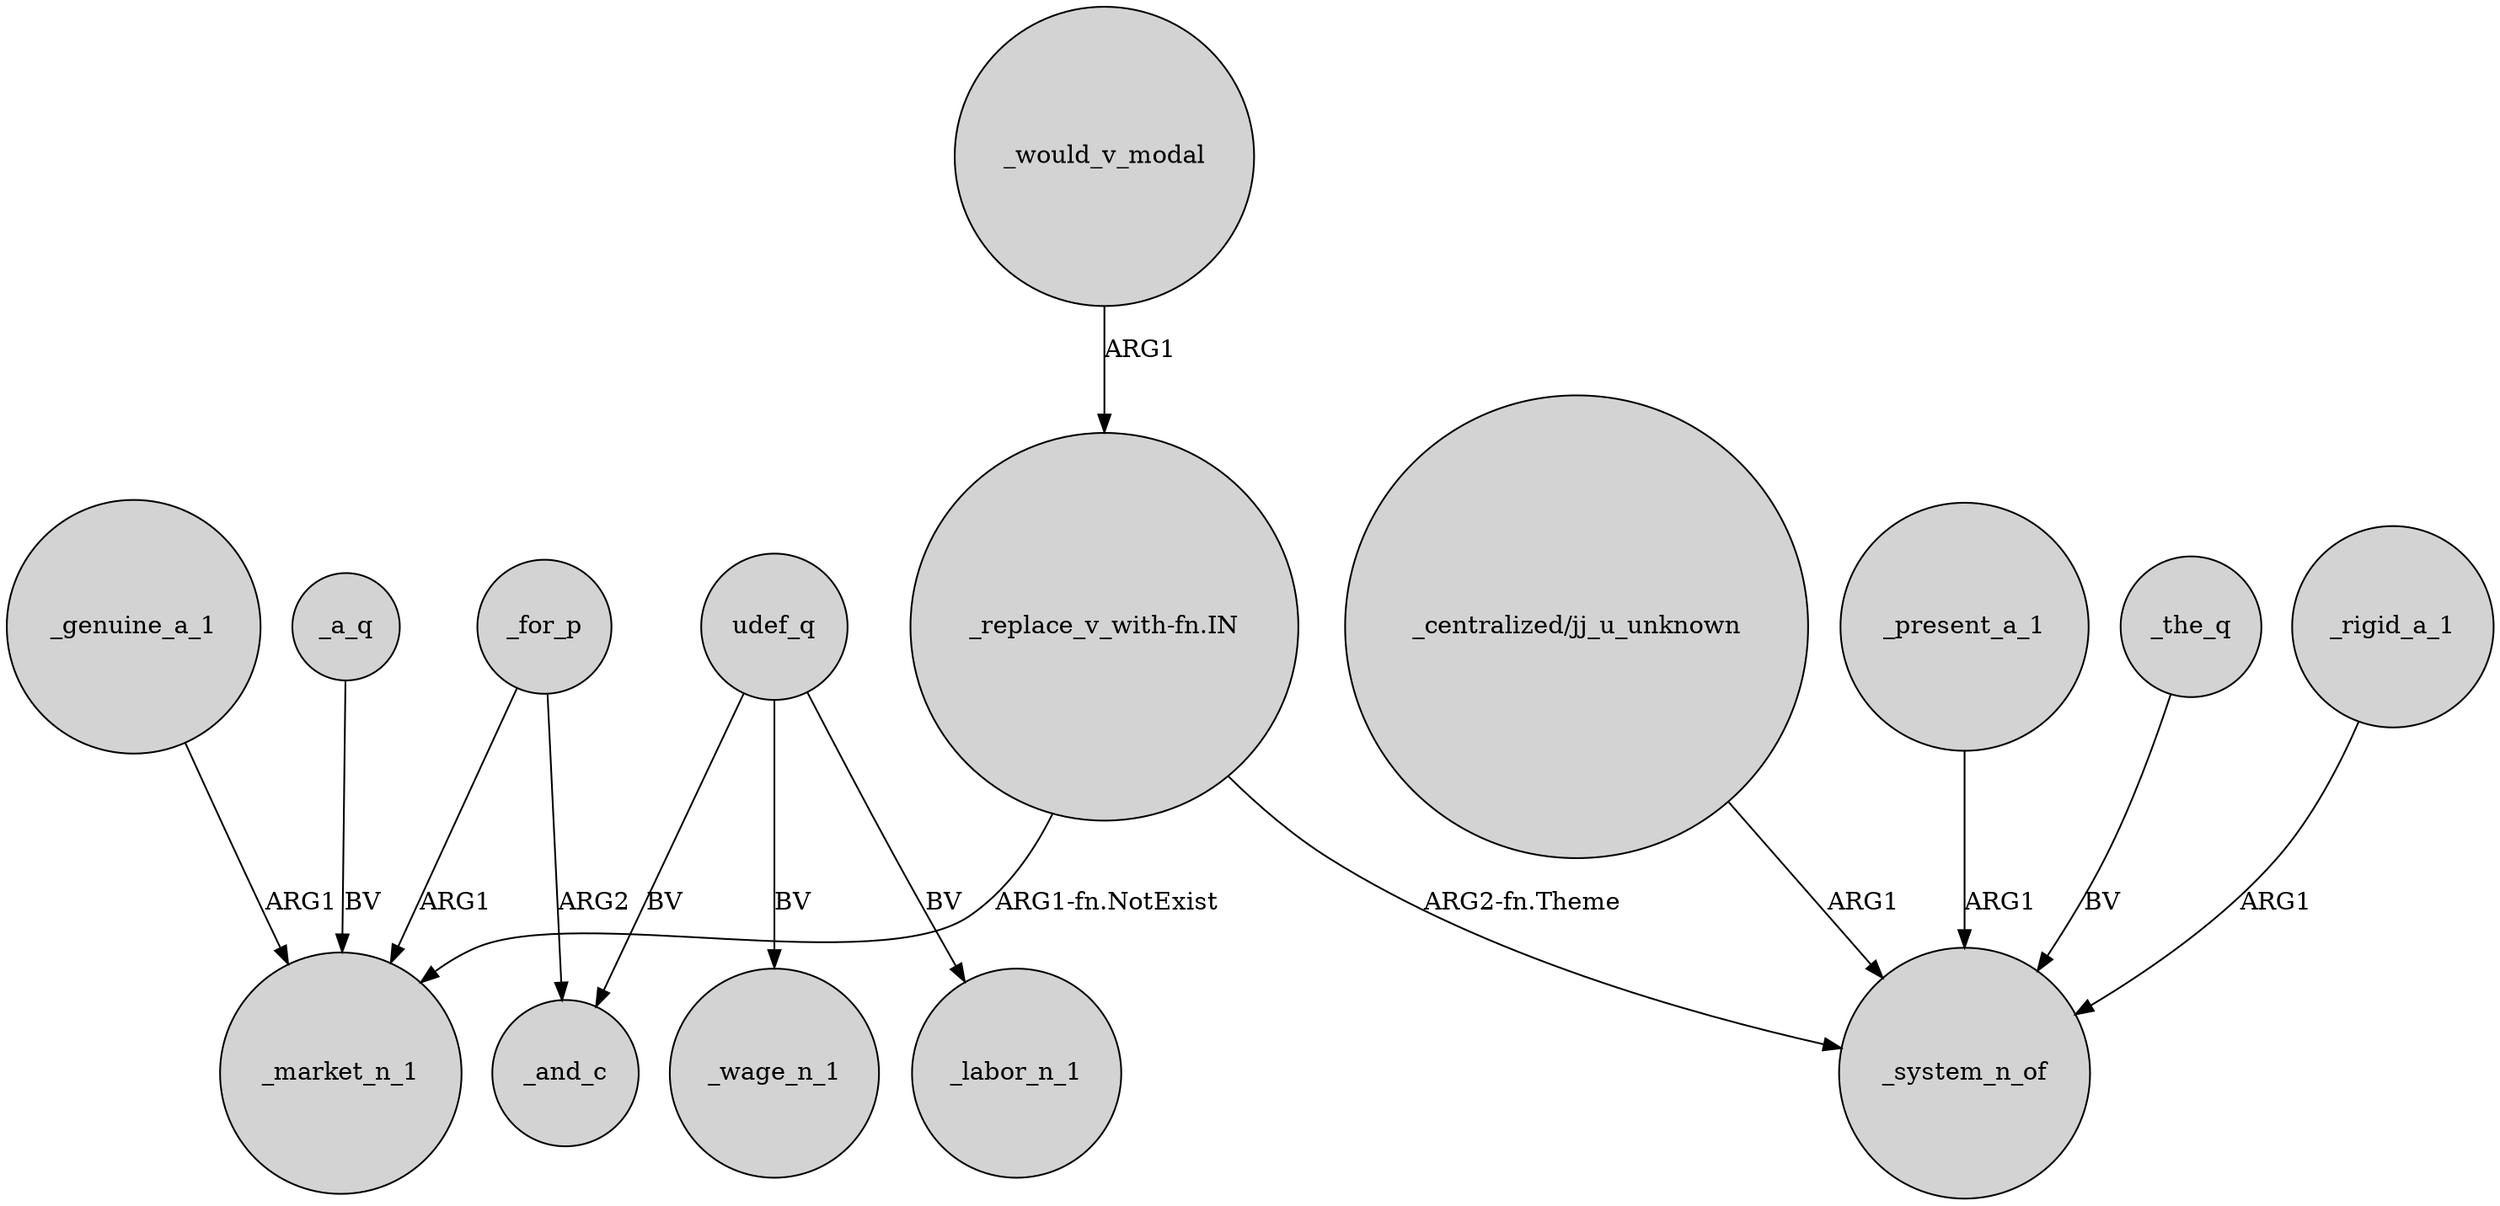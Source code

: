 digraph {
	node [shape=circle style=filled]
	"_replace_v_with-fn.IN" -> _market_n_1 [label="ARG1-fn.NotExist"]
	_present_a_1 -> _system_n_of [label=ARG1]
	_genuine_a_1 -> _market_n_1 [label=ARG1]
	_for_p -> _and_c [label=ARG2]
	_the_q -> _system_n_of [label=BV]
	_rigid_a_1 -> _system_n_of [label=ARG1]
	_for_p -> _market_n_1 [label=ARG1]
	udef_q -> _wage_n_1 [label=BV]
	"_centralized/jj_u_unknown" -> _system_n_of [label=ARG1]
	udef_q -> _and_c [label=BV]
	udef_q -> _labor_n_1 [label=BV]
	"_replace_v_with-fn.IN" -> _system_n_of [label="ARG2-fn.Theme"]
	_would_v_modal -> "_replace_v_with-fn.IN" [label=ARG1]
	_a_q -> _market_n_1 [label=BV]
}

